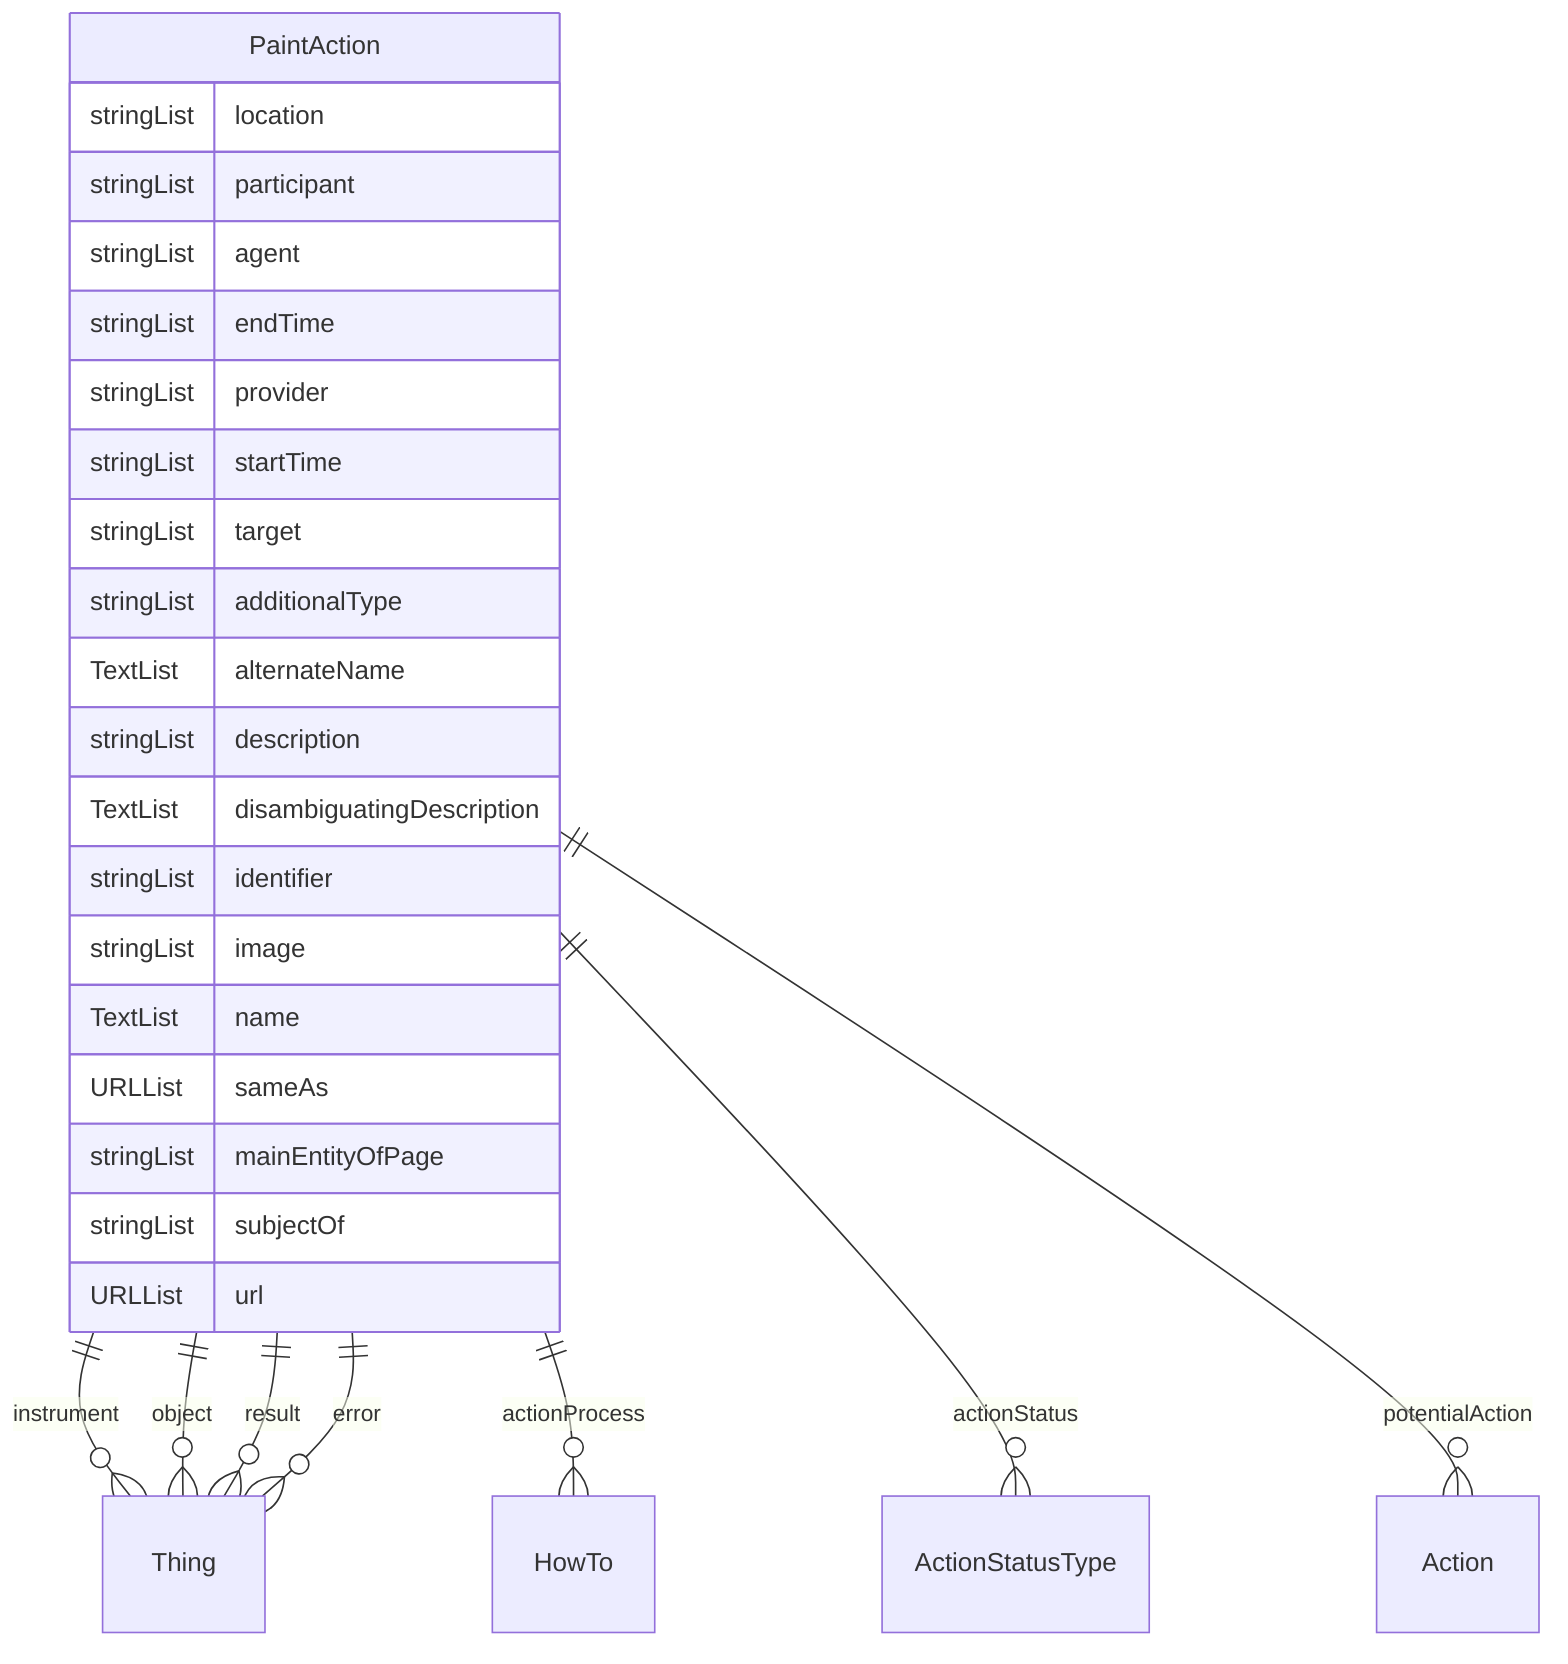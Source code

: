 erDiagram
PaintAction {
    stringList location  
    stringList participant  
    stringList agent  
    stringList endTime  
    stringList provider  
    stringList startTime  
    stringList target  
    stringList additionalType  
    TextList alternateName  
    stringList description  
    TextList disambiguatingDescription  
    stringList identifier  
    stringList image  
    TextList name  
    URLList sameAs  
    stringList mainEntityOfPage  
    stringList subjectOf  
    URLList url  
}

PaintAction ||--}o Thing : "instrument"
PaintAction ||--}o Thing : "object"
PaintAction ||--}o Thing : "result"
PaintAction ||--}o HowTo : "actionProcess"
PaintAction ||--}o ActionStatusType : "actionStatus"
PaintAction ||--}o Thing : "error"
PaintAction ||--}o Action : "potentialAction"
